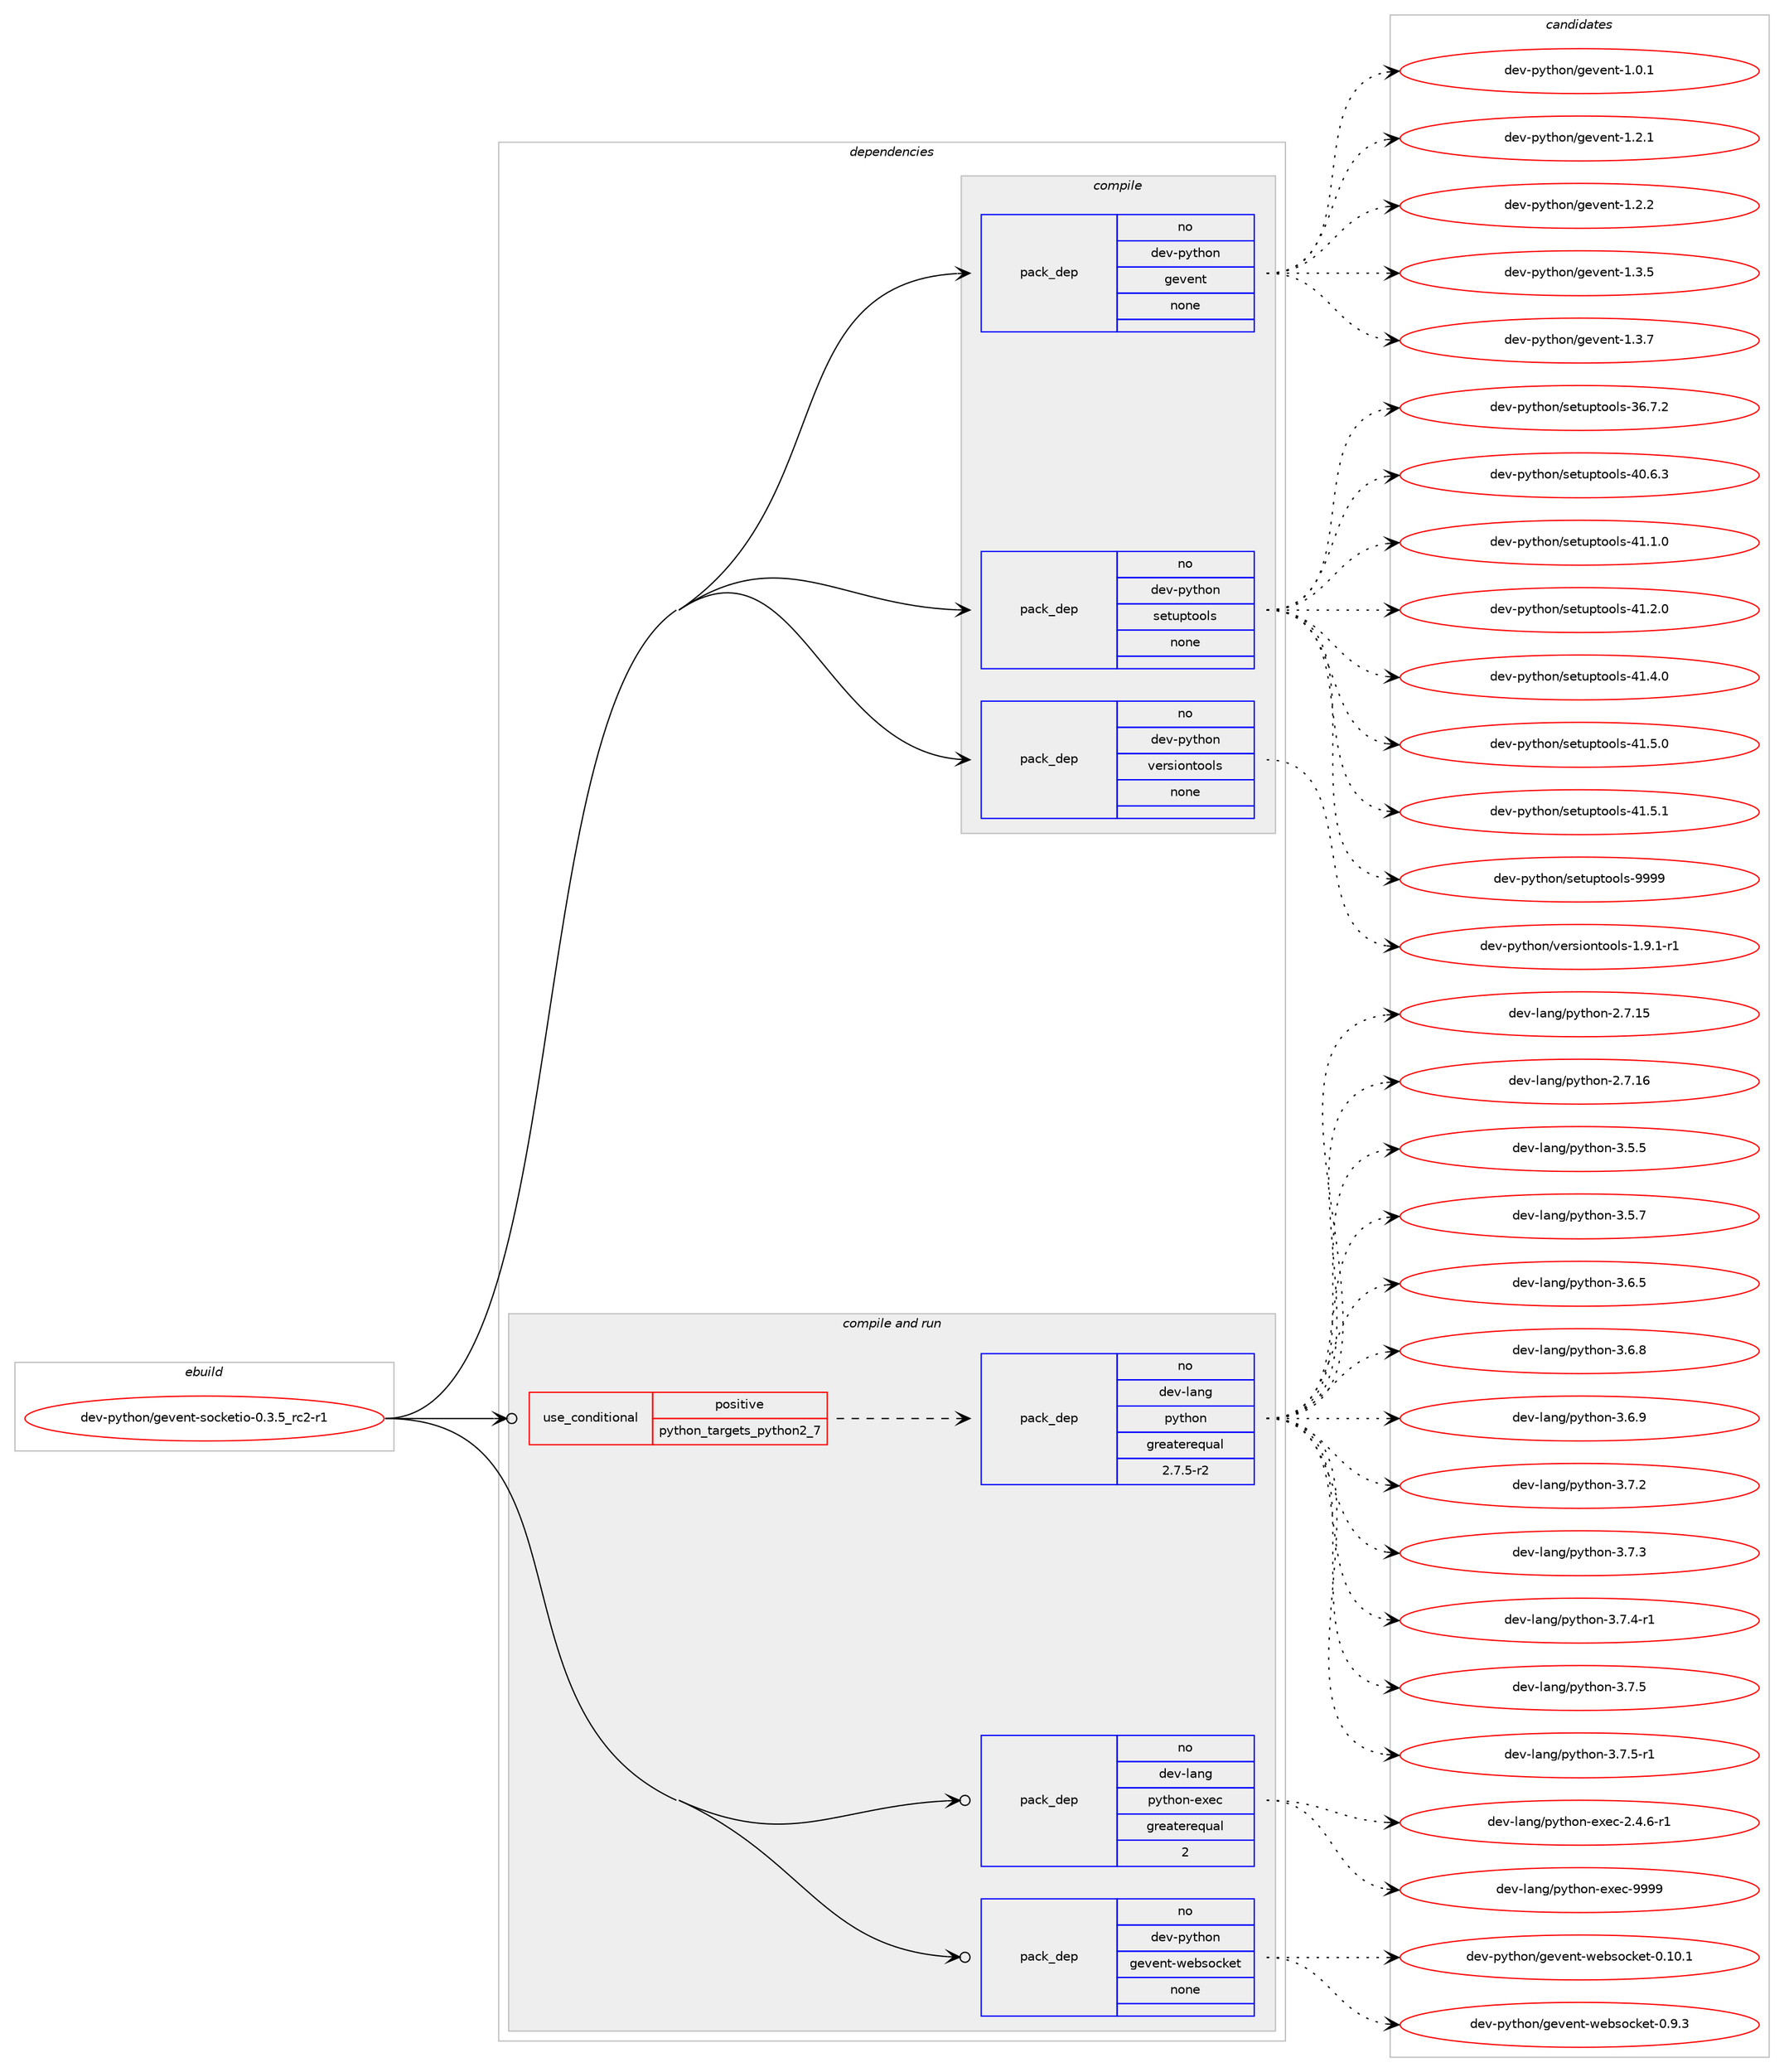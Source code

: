 digraph prolog {

# *************
# Graph options
# *************

newrank=true;
concentrate=true;
compound=true;
graph [rankdir=LR,fontname=Helvetica,fontsize=10,ranksep=1.5];#, ranksep=2.5, nodesep=0.2];
edge  [arrowhead=vee];
node  [fontname=Helvetica,fontsize=10];

# **********
# The ebuild
# **********

subgraph cluster_leftcol {
color=gray;
rank=same;
label=<<i>ebuild</i>>;
id [label="dev-python/gevent-socketio-0.3.5_rc2-r1", color=red, width=4, href="../dev-python/gevent-socketio-0.3.5_rc2-r1.svg"];
}

# ****************
# The dependencies
# ****************

subgraph cluster_midcol {
color=gray;
label=<<i>dependencies</i>>;
subgraph cluster_compile {
fillcolor="#eeeeee";
style=filled;
label=<<i>compile</i>>;
subgraph pack454736 {
dependency606509 [label=<<TABLE BORDER="0" CELLBORDER="1" CELLSPACING="0" CELLPADDING="4" WIDTH="220"><TR><TD ROWSPAN="6" CELLPADDING="30">pack_dep</TD></TR><TR><TD WIDTH="110">no</TD></TR><TR><TD>dev-python</TD></TR><TR><TD>gevent</TD></TR><TR><TD>none</TD></TR><TR><TD></TD></TR></TABLE>>, shape=none, color=blue];
}
id:e -> dependency606509:w [weight=20,style="solid",arrowhead="vee"];
subgraph pack454737 {
dependency606510 [label=<<TABLE BORDER="0" CELLBORDER="1" CELLSPACING="0" CELLPADDING="4" WIDTH="220"><TR><TD ROWSPAN="6" CELLPADDING="30">pack_dep</TD></TR><TR><TD WIDTH="110">no</TD></TR><TR><TD>dev-python</TD></TR><TR><TD>setuptools</TD></TR><TR><TD>none</TD></TR><TR><TD></TD></TR></TABLE>>, shape=none, color=blue];
}
id:e -> dependency606510:w [weight=20,style="solid",arrowhead="vee"];
subgraph pack454738 {
dependency606511 [label=<<TABLE BORDER="0" CELLBORDER="1" CELLSPACING="0" CELLPADDING="4" WIDTH="220"><TR><TD ROWSPAN="6" CELLPADDING="30">pack_dep</TD></TR><TR><TD WIDTH="110">no</TD></TR><TR><TD>dev-python</TD></TR><TR><TD>versiontools</TD></TR><TR><TD>none</TD></TR><TR><TD></TD></TR></TABLE>>, shape=none, color=blue];
}
id:e -> dependency606511:w [weight=20,style="solid",arrowhead="vee"];
}
subgraph cluster_compileandrun {
fillcolor="#eeeeee";
style=filled;
label=<<i>compile and run</i>>;
subgraph cond139976 {
dependency606512 [label=<<TABLE BORDER="0" CELLBORDER="1" CELLSPACING="0" CELLPADDING="4"><TR><TD ROWSPAN="3" CELLPADDING="10">use_conditional</TD></TR><TR><TD>positive</TD></TR><TR><TD>python_targets_python2_7</TD></TR></TABLE>>, shape=none, color=red];
subgraph pack454739 {
dependency606513 [label=<<TABLE BORDER="0" CELLBORDER="1" CELLSPACING="0" CELLPADDING="4" WIDTH="220"><TR><TD ROWSPAN="6" CELLPADDING="30">pack_dep</TD></TR><TR><TD WIDTH="110">no</TD></TR><TR><TD>dev-lang</TD></TR><TR><TD>python</TD></TR><TR><TD>greaterequal</TD></TR><TR><TD>2.7.5-r2</TD></TR></TABLE>>, shape=none, color=blue];
}
dependency606512:e -> dependency606513:w [weight=20,style="dashed",arrowhead="vee"];
}
id:e -> dependency606512:w [weight=20,style="solid",arrowhead="odotvee"];
subgraph pack454740 {
dependency606514 [label=<<TABLE BORDER="0" CELLBORDER="1" CELLSPACING="0" CELLPADDING="4" WIDTH="220"><TR><TD ROWSPAN="6" CELLPADDING="30">pack_dep</TD></TR><TR><TD WIDTH="110">no</TD></TR><TR><TD>dev-lang</TD></TR><TR><TD>python-exec</TD></TR><TR><TD>greaterequal</TD></TR><TR><TD>2</TD></TR></TABLE>>, shape=none, color=blue];
}
id:e -> dependency606514:w [weight=20,style="solid",arrowhead="odotvee"];
subgraph pack454741 {
dependency606515 [label=<<TABLE BORDER="0" CELLBORDER="1" CELLSPACING="0" CELLPADDING="4" WIDTH="220"><TR><TD ROWSPAN="6" CELLPADDING="30">pack_dep</TD></TR><TR><TD WIDTH="110">no</TD></TR><TR><TD>dev-python</TD></TR><TR><TD>gevent-websocket</TD></TR><TR><TD>none</TD></TR><TR><TD></TD></TR></TABLE>>, shape=none, color=blue];
}
id:e -> dependency606515:w [weight=20,style="solid",arrowhead="odotvee"];
}
subgraph cluster_run {
fillcolor="#eeeeee";
style=filled;
label=<<i>run</i>>;
}
}

# **************
# The candidates
# **************

subgraph cluster_choices {
rank=same;
color=gray;
label=<<i>candidates</i>>;

subgraph choice454736 {
color=black;
nodesep=1;
choice1001011184511212111610411111047103101118101110116454946484649 [label="dev-python/gevent-1.0.1", color=red, width=4,href="../dev-python/gevent-1.0.1.svg"];
choice1001011184511212111610411111047103101118101110116454946504649 [label="dev-python/gevent-1.2.1", color=red, width=4,href="../dev-python/gevent-1.2.1.svg"];
choice1001011184511212111610411111047103101118101110116454946504650 [label="dev-python/gevent-1.2.2", color=red, width=4,href="../dev-python/gevent-1.2.2.svg"];
choice1001011184511212111610411111047103101118101110116454946514653 [label="dev-python/gevent-1.3.5", color=red, width=4,href="../dev-python/gevent-1.3.5.svg"];
choice1001011184511212111610411111047103101118101110116454946514655 [label="dev-python/gevent-1.3.7", color=red, width=4,href="../dev-python/gevent-1.3.7.svg"];
dependency606509:e -> choice1001011184511212111610411111047103101118101110116454946484649:w [style=dotted,weight="100"];
dependency606509:e -> choice1001011184511212111610411111047103101118101110116454946504649:w [style=dotted,weight="100"];
dependency606509:e -> choice1001011184511212111610411111047103101118101110116454946504650:w [style=dotted,weight="100"];
dependency606509:e -> choice1001011184511212111610411111047103101118101110116454946514653:w [style=dotted,weight="100"];
dependency606509:e -> choice1001011184511212111610411111047103101118101110116454946514655:w [style=dotted,weight="100"];
}
subgraph choice454737 {
color=black;
nodesep=1;
choice100101118451121211161041111104711510111611711211611111110811545515446554650 [label="dev-python/setuptools-36.7.2", color=red, width=4,href="../dev-python/setuptools-36.7.2.svg"];
choice100101118451121211161041111104711510111611711211611111110811545524846544651 [label="dev-python/setuptools-40.6.3", color=red, width=4,href="../dev-python/setuptools-40.6.3.svg"];
choice100101118451121211161041111104711510111611711211611111110811545524946494648 [label="dev-python/setuptools-41.1.0", color=red, width=4,href="../dev-python/setuptools-41.1.0.svg"];
choice100101118451121211161041111104711510111611711211611111110811545524946504648 [label="dev-python/setuptools-41.2.0", color=red, width=4,href="../dev-python/setuptools-41.2.0.svg"];
choice100101118451121211161041111104711510111611711211611111110811545524946524648 [label="dev-python/setuptools-41.4.0", color=red, width=4,href="../dev-python/setuptools-41.4.0.svg"];
choice100101118451121211161041111104711510111611711211611111110811545524946534648 [label="dev-python/setuptools-41.5.0", color=red, width=4,href="../dev-python/setuptools-41.5.0.svg"];
choice100101118451121211161041111104711510111611711211611111110811545524946534649 [label="dev-python/setuptools-41.5.1", color=red, width=4,href="../dev-python/setuptools-41.5.1.svg"];
choice10010111845112121116104111110471151011161171121161111111081154557575757 [label="dev-python/setuptools-9999", color=red, width=4,href="../dev-python/setuptools-9999.svg"];
dependency606510:e -> choice100101118451121211161041111104711510111611711211611111110811545515446554650:w [style=dotted,weight="100"];
dependency606510:e -> choice100101118451121211161041111104711510111611711211611111110811545524846544651:w [style=dotted,weight="100"];
dependency606510:e -> choice100101118451121211161041111104711510111611711211611111110811545524946494648:w [style=dotted,weight="100"];
dependency606510:e -> choice100101118451121211161041111104711510111611711211611111110811545524946504648:w [style=dotted,weight="100"];
dependency606510:e -> choice100101118451121211161041111104711510111611711211611111110811545524946524648:w [style=dotted,weight="100"];
dependency606510:e -> choice100101118451121211161041111104711510111611711211611111110811545524946534648:w [style=dotted,weight="100"];
dependency606510:e -> choice100101118451121211161041111104711510111611711211611111110811545524946534649:w [style=dotted,weight="100"];
dependency606510:e -> choice10010111845112121116104111110471151011161171121161111111081154557575757:w [style=dotted,weight="100"];
}
subgraph choice454738 {
color=black;
nodesep=1;
choice10010111845112121116104111110471181011141151051111101161111111081154549465746494511449 [label="dev-python/versiontools-1.9.1-r1", color=red, width=4,href="../dev-python/versiontools-1.9.1-r1.svg"];
dependency606511:e -> choice10010111845112121116104111110471181011141151051111101161111111081154549465746494511449:w [style=dotted,weight="100"];
}
subgraph choice454739 {
color=black;
nodesep=1;
choice10010111845108971101034711212111610411111045504655464953 [label="dev-lang/python-2.7.15", color=red, width=4,href="../dev-lang/python-2.7.15.svg"];
choice10010111845108971101034711212111610411111045504655464954 [label="dev-lang/python-2.7.16", color=red, width=4,href="../dev-lang/python-2.7.16.svg"];
choice100101118451089711010347112121116104111110455146534653 [label="dev-lang/python-3.5.5", color=red, width=4,href="../dev-lang/python-3.5.5.svg"];
choice100101118451089711010347112121116104111110455146534655 [label="dev-lang/python-3.5.7", color=red, width=4,href="../dev-lang/python-3.5.7.svg"];
choice100101118451089711010347112121116104111110455146544653 [label="dev-lang/python-3.6.5", color=red, width=4,href="../dev-lang/python-3.6.5.svg"];
choice100101118451089711010347112121116104111110455146544656 [label="dev-lang/python-3.6.8", color=red, width=4,href="../dev-lang/python-3.6.8.svg"];
choice100101118451089711010347112121116104111110455146544657 [label="dev-lang/python-3.6.9", color=red, width=4,href="../dev-lang/python-3.6.9.svg"];
choice100101118451089711010347112121116104111110455146554650 [label="dev-lang/python-3.7.2", color=red, width=4,href="../dev-lang/python-3.7.2.svg"];
choice100101118451089711010347112121116104111110455146554651 [label="dev-lang/python-3.7.3", color=red, width=4,href="../dev-lang/python-3.7.3.svg"];
choice1001011184510897110103471121211161041111104551465546524511449 [label="dev-lang/python-3.7.4-r1", color=red, width=4,href="../dev-lang/python-3.7.4-r1.svg"];
choice100101118451089711010347112121116104111110455146554653 [label="dev-lang/python-3.7.5", color=red, width=4,href="../dev-lang/python-3.7.5.svg"];
choice1001011184510897110103471121211161041111104551465546534511449 [label="dev-lang/python-3.7.5-r1", color=red, width=4,href="../dev-lang/python-3.7.5-r1.svg"];
dependency606513:e -> choice10010111845108971101034711212111610411111045504655464953:w [style=dotted,weight="100"];
dependency606513:e -> choice10010111845108971101034711212111610411111045504655464954:w [style=dotted,weight="100"];
dependency606513:e -> choice100101118451089711010347112121116104111110455146534653:w [style=dotted,weight="100"];
dependency606513:e -> choice100101118451089711010347112121116104111110455146534655:w [style=dotted,weight="100"];
dependency606513:e -> choice100101118451089711010347112121116104111110455146544653:w [style=dotted,weight="100"];
dependency606513:e -> choice100101118451089711010347112121116104111110455146544656:w [style=dotted,weight="100"];
dependency606513:e -> choice100101118451089711010347112121116104111110455146544657:w [style=dotted,weight="100"];
dependency606513:e -> choice100101118451089711010347112121116104111110455146554650:w [style=dotted,weight="100"];
dependency606513:e -> choice100101118451089711010347112121116104111110455146554651:w [style=dotted,weight="100"];
dependency606513:e -> choice1001011184510897110103471121211161041111104551465546524511449:w [style=dotted,weight="100"];
dependency606513:e -> choice100101118451089711010347112121116104111110455146554653:w [style=dotted,weight="100"];
dependency606513:e -> choice1001011184510897110103471121211161041111104551465546534511449:w [style=dotted,weight="100"];
}
subgraph choice454740 {
color=black;
nodesep=1;
choice10010111845108971101034711212111610411111045101120101994550465246544511449 [label="dev-lang/python-exec-2.4.6-r1", color=red, width=4,href="../dev-lang/python-exec-2.4.6-r1.svg"];
choice10010111845108971101034711212111610411111045101120101994557575757 [label="dev-lang/python-exec-9999", color=red, width=4,href="../dev-lang/python-exec-9999.svg"];
dependency606514:e -> choice10010111845108971101034711212111610411111045101120101994550465246544511449:w [style=dotted,weight="100"];
dependency606514:e -> choice10010111845108971101034711212111610411111045101120101994557575757:w [style=dotted,weight="100"];
}
subgraph choice454741 {
color=black;
nodesep=1;
choice100101118451121211161041111104710310111810111011645119101981151119910710111645484649484649 [label="dev-python/gevent-websocket-0.10.1", color=red, width=4,href="../dev-python/gevent-websocket-0.10.1.svg"];
choice1001011184511212111610411111047103101118101110116451191019811511199107101116454846574651 [label="dev-python/gevent-websocket-0.9.3", color=red, width=4,href="../dev-python/gevent-websocket-0.9.3.svg"];
dependency606515:e -> choice100101118451121211161041111104710310111810111011645119101981151119910710111645484649484649:w [style=dotted,weight="100"];
dependency606515:e -> choice1001011184511212111610411111047103101118101110116451191019811511199107101116454846574651:w [style=dotted,weight="100"];
}
}

}
